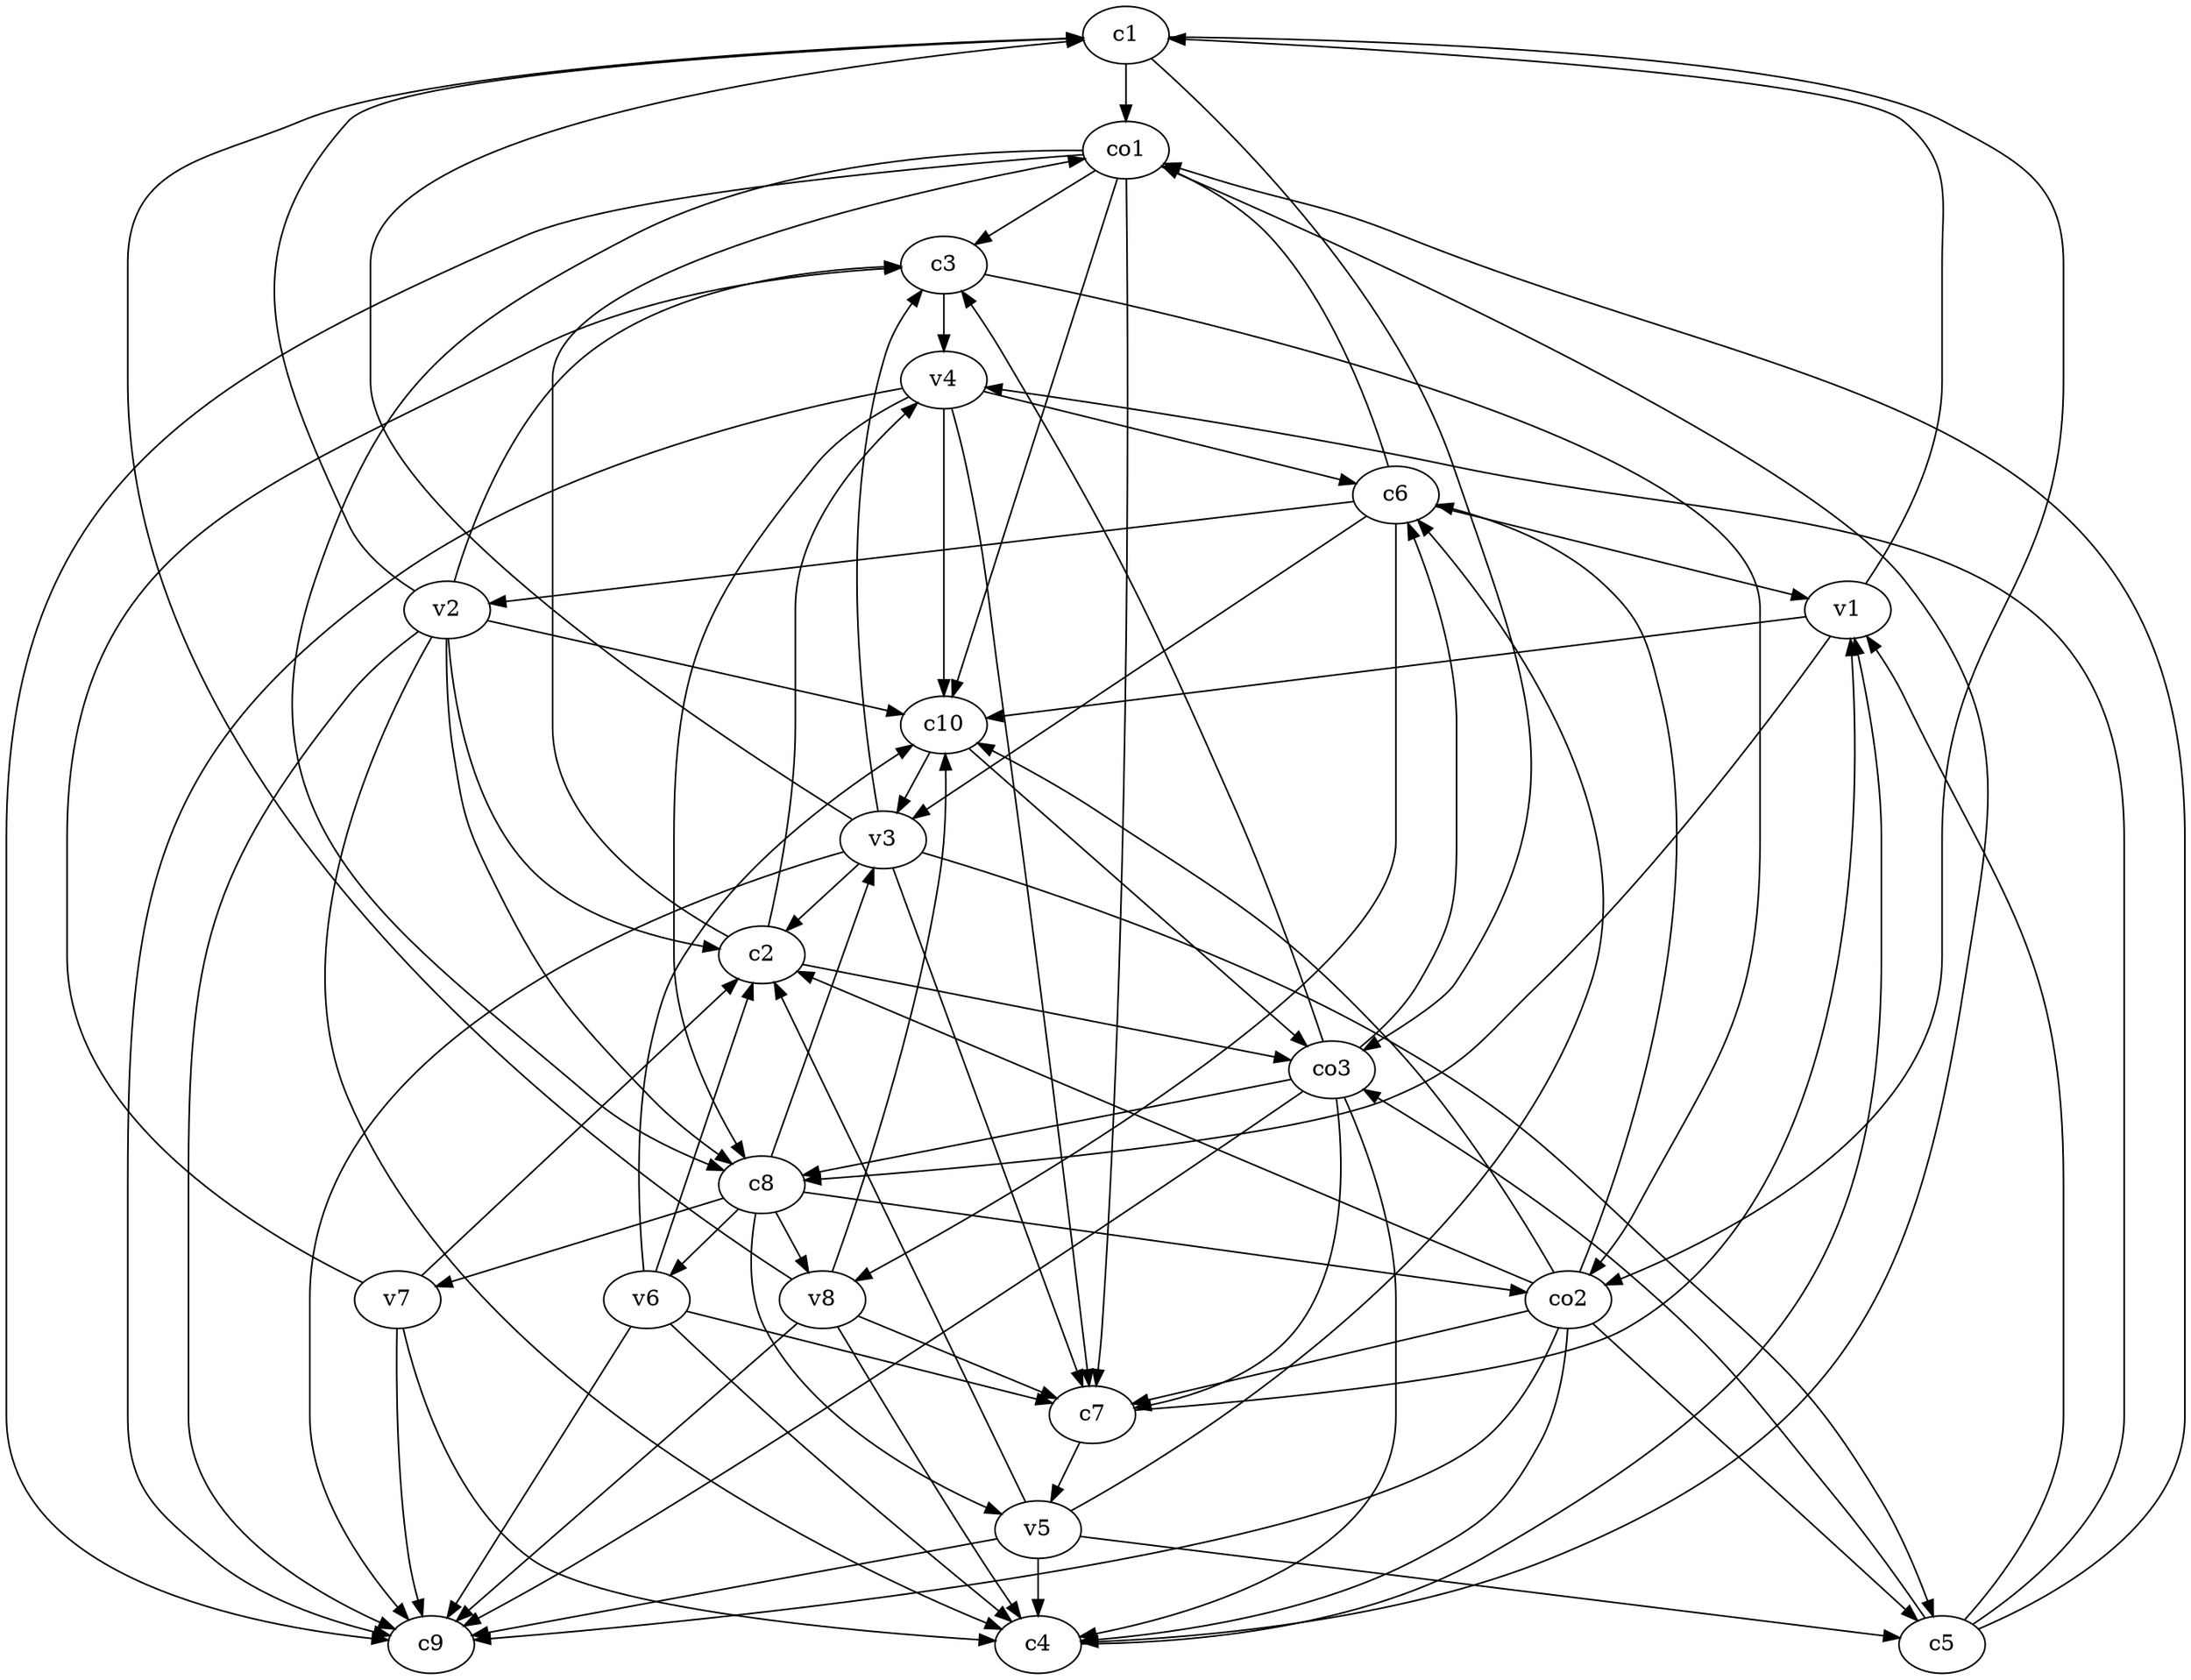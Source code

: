 strict digraph  {
c1;
c2;
c3;
c4;
c5;
c6;
c7;
c8;
c9;
c10;
v1;
v2;
v3;
v4;
v5;
v6;
v7;
v8;
co1;
co2;
co3;
c1 -> co2  [weight=1];
c1 -> co1  [weight=1];
c1 -> co3  [weight=1];
c2 -> co1  [weight=1];
c2 -> co3  [weight=1];
c2 -> v4  [weight=1];
c3 -> v4  [weight=1];
c3 -> co2  [weight=1];
c4 -> v1  [weight=1];
c5 -> v4  [weight=1];
c5 -> co1  [weight=1];
c5 -> v1  [weight=1];
c5 -> co3  [weight=1];
c6 -> v1  [weight=1];
c6 -> v3  [weight=1];
c6 -> v2  [weight=1];
c6 -> co1  [weight=1];
c6 -> v8  [weight=1];
c7 -> v1  [weight=1];
c7 -> v5  [weight=1];
c8 -> co2  [weight=1];
c8 -> v5  [weight=1];
c8 -> v8  [weight=1];
c8 -> v3  [weight=1];
c8 -> v7  [weight=1];
c8 -> v6  [weight=1];
c10 -> co3  [weight=1];
c10 -> v3  [weight=1];
v1 -> c1  [weight=1];
v1 -> c8  [weight=1];
v1 -> c10  [weight=1];
v2 -> c8  [weight=1];
v2 -> c9  [weight=1];
v2 -> c3  [weight=1];
v2 -> c1  [weight=1];
v2 -> c2  [weight=1];
v2 -> c4  [weight=1];
v2 -> c10  [weight=1];
v3 -> c5  [weight=1];
v3 -> c2  [weight=1];
v3 -> c7  [weight=1];
v3 -> c3  [weight=1];
v3 -> c1  [weight=1];
v3 -> c9  [weight=1];
v4 -> c10  [weight=1];
v4 -> c7  [weight=1];
v4 -> c8  [weight=1];
v4 -> c6  [weight=1];
v4 -> c9  [weight=1];
v5 -> c5  [weight=1];
v5 -> c2  [weight=1];
v5 -> c6  [weight=1];
v5 -> c4  [weight=1];
v5 -> c9  [weight=1];
v6 -> c2  [weight=1];
v6 -> c9  [weight=1];
v6 -> c7  [weight=1];
v6 -> c10  [weight=1];
v6 -> c4  [weight=1];
v7 -> c9  [weight=1];
v7 -> c2  [weight=1];
v7 -> c3  [weight=1];
v7 -> c4  [weight=1];
v8 -> c10  [weight=1];
v8 -> c4  [weight=1];
v8 -> c9  [weight=1];
v8 -> c7  [weight=1];
v8 -> c1  [weight=1];
co1 -> c7  [weight=1];
co1 -> c3  [weight=1];
co1 -> c10  [weight=1];
co1 -> c4  [weight=1];
co1 -> c8  [weight=1];
co1 -> c9  [weight=1];
co2 -> c5  [weight=1];
co2 -> c6  [weight=1];
co2 -> c2  [weight=1];
co2 -> c9  [weight=1];
co2 -> c7  [weight=1];
co2 -> c4  [weight=1];
co2 -> c10  [weight=1];
co3 -> c6  [weight=1];
co3 -> c7  [weight=1];
co3 -> c3  [weight=1];
co3 -> c4  [weight=1];
co3 -> c9  [weight=1];
co3 -> c8  [weight=1];
}
